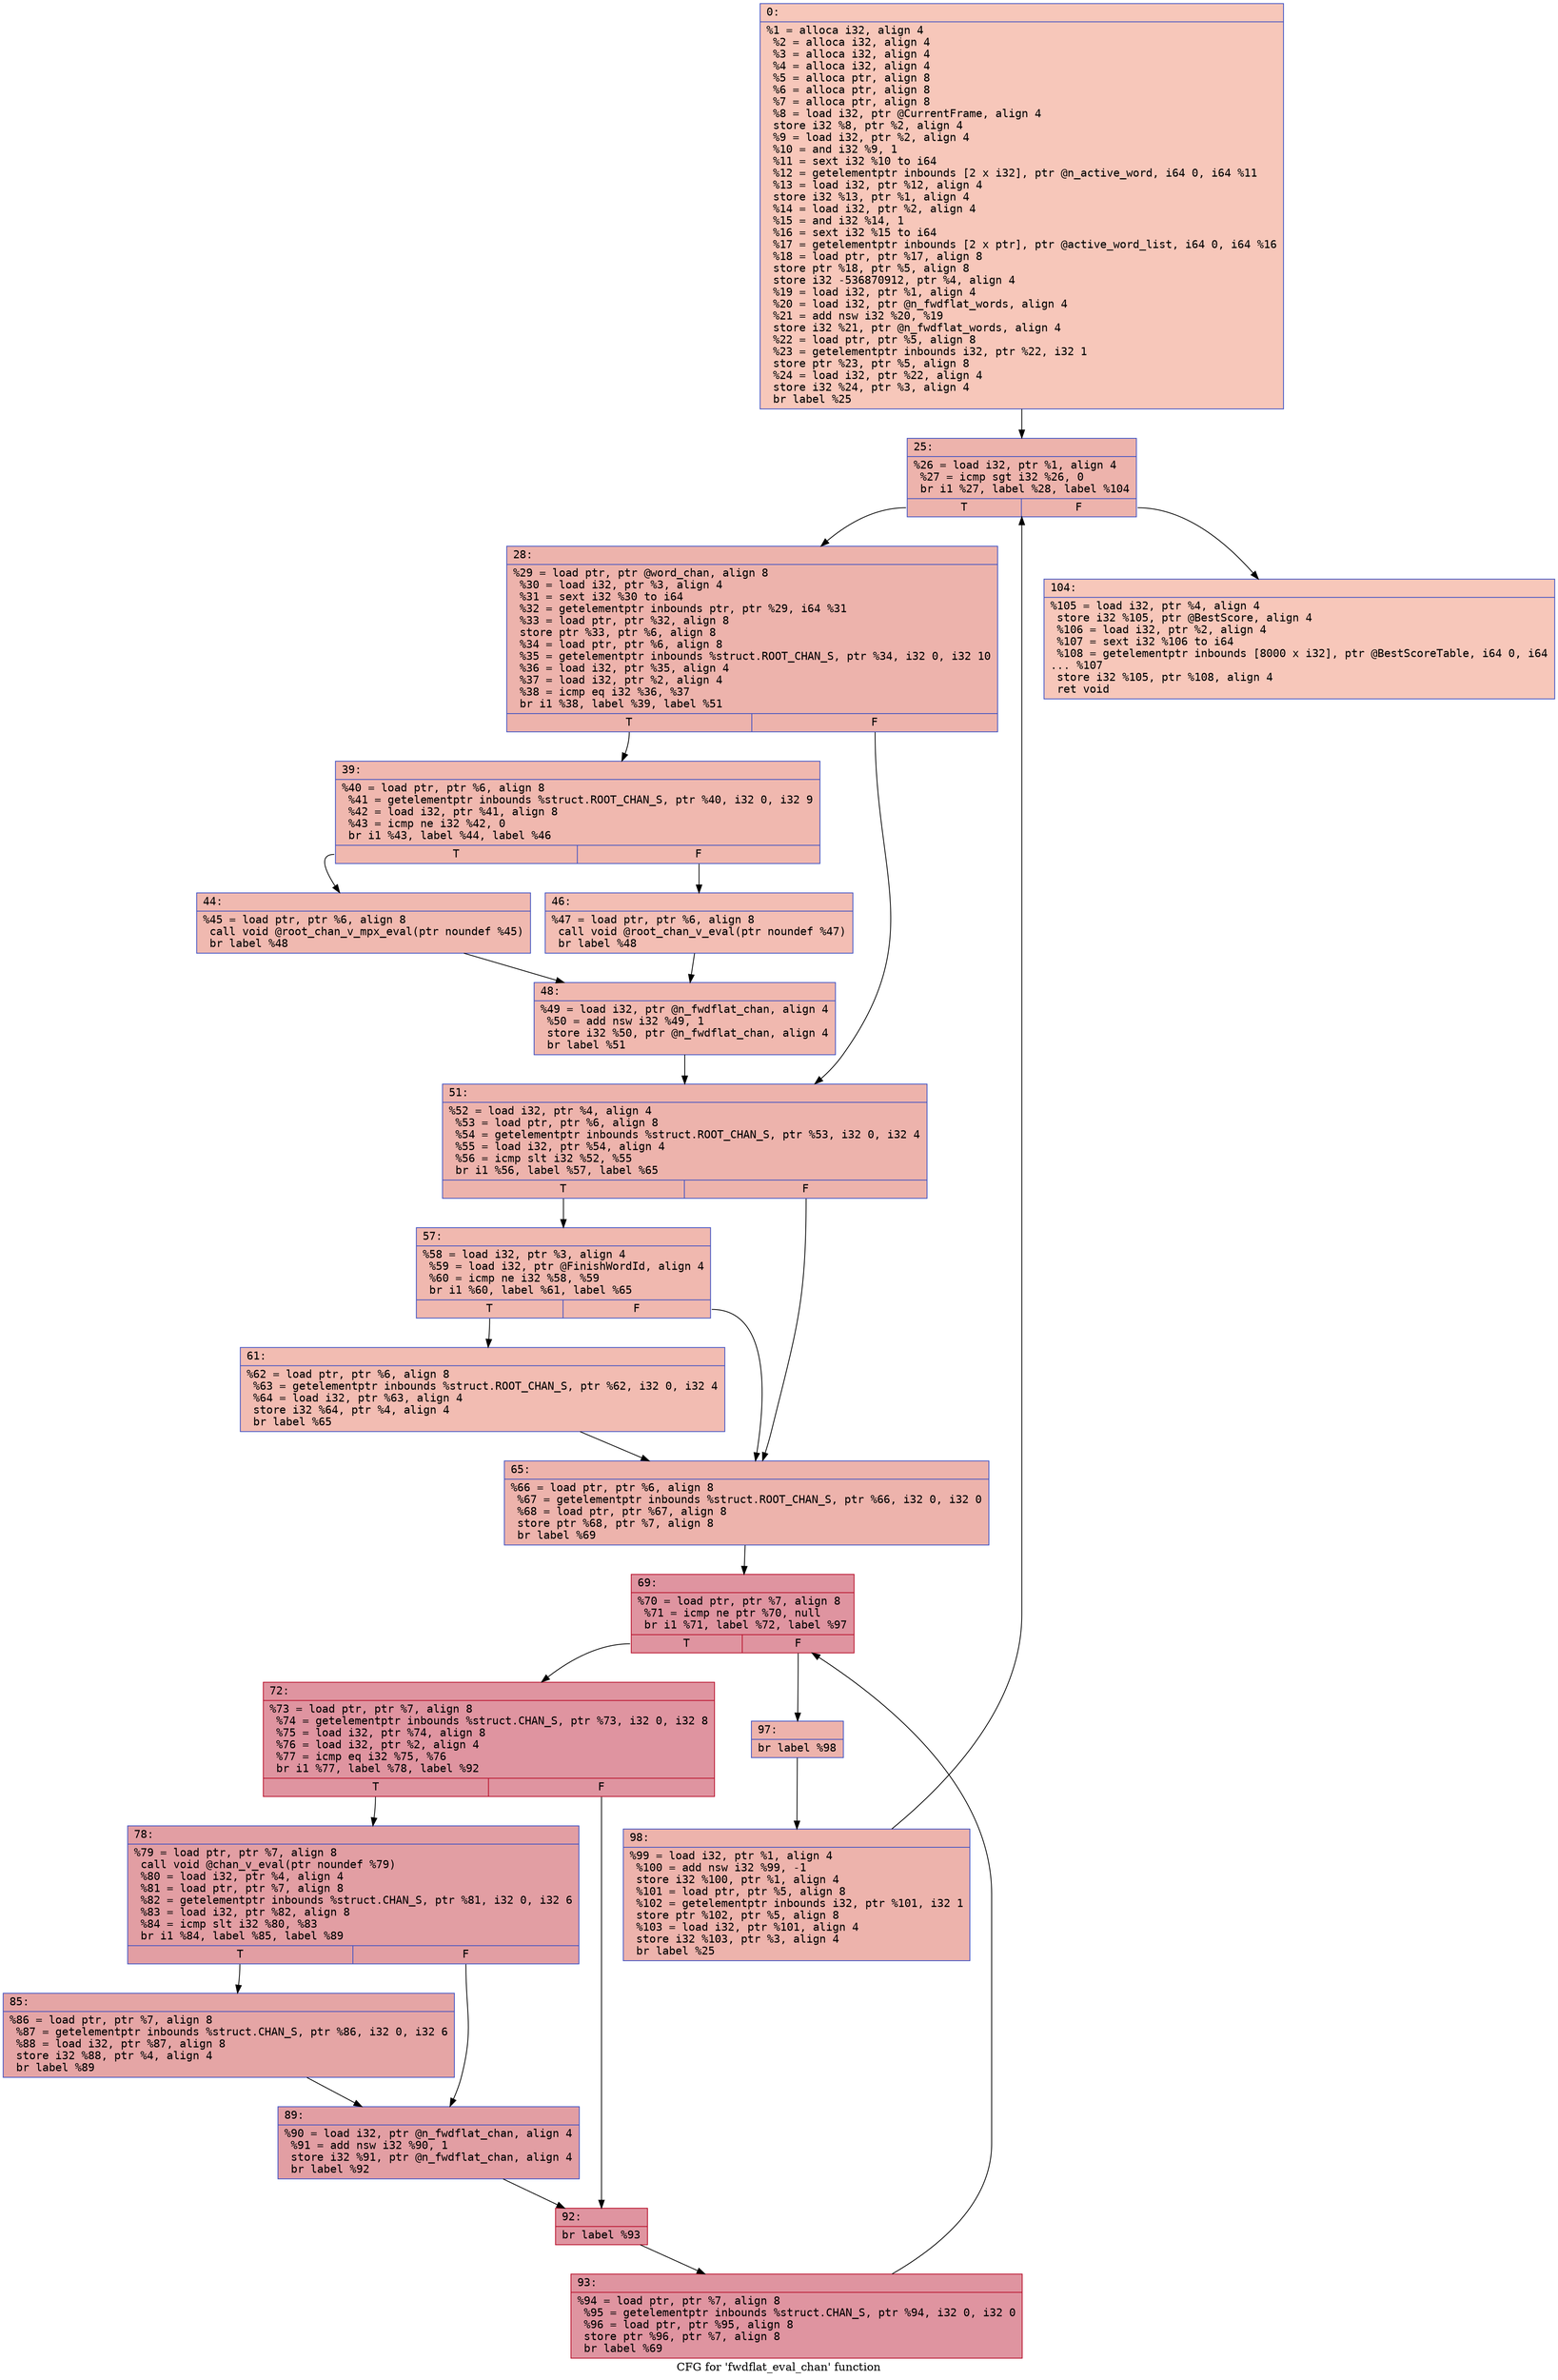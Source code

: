 digraph "CFG for 'fwdflat_eval_chan' function" {
	label="CFG for 'fwdflat_eval_chan' function";

	Node0x60000200e6c0 [shape=record,color="#3d50c3ff", style=filled, fillcolor="#ec7f6370" fontname="Courier",label="{0:\l|  %1 = alloca i32, align 4\l  %2 = alloca i32, align 4\l  %3 = alloca i32, align 4\l  %4 = alloca i32, align 4\l  %5 = alloca ptr, align 8\l  %6 = alloca ptr, align 8\l  %7 = alloca ptr, align 8\l  %8 = load i32, ptr @CurrentFrame, align 4\l  store i32 %8, ptr %2, align 4\l  %9 = load i32, ptr %2, align 4\l  %10 = and i32 %9, 1\l  %11 = sext i32 %10 to i64\l  %12 = getelementptr inbounds [2 x i32], ptr @n_active_word, i64 0, i64 %11\l  %13 = load i32, ptr %12, align 4\l  store i32 %13, ptr %1, align 4\l  %14 = load i32, ptr %2, align 4\l  %15 = and i32 %14, 1\l  %16 = sext i32 %15 to i64\l  %17 = getelementptr inbounds [2 x ptr], ptr @active_word_list, i64 0, i64 %16\l  %18 = load ptr, ptr %17, align 8\l  store ptr %18, ptr %5, align 8\l  store i32 -536870912, ptr %4, align 4\l  %19 = load i32, ptr %1, align 4\l  %20 = load i32, ptr @n_fwdflat_words, align 4\l  %21 = add nsw i32 %20, %19\l  store i32 %21, ptr @n_fwdflat_words, align 4\l  %22 = load ptr, ptr %5, align 8\l  %23 = getelementptr inbounds i32, ptr %22, i32 1\l  store ptr %23, ptr %5, align 8\l  %24 = load i32, ptr %22, align 4\l  store i32 %24, ptr %3, align 4\l  br label %25\l}"];
	Node0x60000200e6c0 -> Node0x60000200e710[tooltip="0 -> 25\nProbability 100.00%" ];
	Node0x60000200e710 [shape=record,color="#3d50c3ff", style=filled, fillcolor="#d6524470" fontname="Courier",label="{25:\l|  %26 = load i32, ptr %1, align 4\l  %27 = icmp sgt i32 %26, 0\l  br i1 %27, label %28, label %104\l|{<s0>T|<s1>F}}"];
	Node0x60000200e710:s0 -> Node0x60000200e760[tooltip="25 -> 28\nProbability 96.88%" ];
	Node0x60000200e710:s1 -> Node0x60000200ed00[tooltip="25 -> 104\nProbability 3.12%" ];
	Node0x60000200e760 [shape=record,color="#3d50c3ff", style=filled, fillcolor="#d6524470" fontname="Courier",label="{28:\l|  %29 = load ptr, ptr @word_chan, align 8\l  %30 = load i32, ptr %3, align 4\l  %31 = sext i32 %30 to i64\l  %32 = getelementptr inbounds ptr, ptr %29, i64 %31\l  %33 = load ptr, ptr %32, align 8\l  store ptr %33, ptr %6, align 8\l  %34 = load ptr, ptr %6, align 8\l  %35 = getelementptr inbounds %struct.ROOT_CHAN_S, ptr %34, i32 0, i32 10\l  %36 = load i32, ptr %35, align 4\l  %37 = load i32, ptr %2, align 4\l  %38 = icmp eq i32 %36, %37\l  br i1 %38, label %39, label %51\l|{<s0>T|<s1>F}}"];
	Node0x60000200e760:s0 -> Node0x60000200e7b0[tooltip="28 -> 39\nProbability 50.00%" ];
	Node0x60000200e760:s1 -> Node0x60000200e8f0[tooltip="28 -> 51\nProbability 50.00%" ];
	Node0x60000200e7b0 [shape=record,color="#3d50c3ff", style=filled, fillcolor="#dc5d4a70" fontname="Courier",label="{39:\l|  %40 = load ptr, ptr %6, align 8\l  %41 = getelementptr inbounds %struct.ROOT_CHAN_S, ptr %40, i32 0, i32 9\l  %42 = load i32, ptr %41, align 8\l  %43 = icmp ne i32 %42, 0\l  br i1 %43, label %44, label %46\l|{<s0>T|<s1>F}}"];
	Node0x60000200e7b0:s0 -> Node0x60000200e800[tooltip="39 -> 44\nProbability 62.50%" ];
	Node0x60000200e7b0:s1 -> Node0x60000200e850[tooltip="39 -> 46\nProbability 37.50%" ];
	Node0x60000200e800 [shape=record,color="#3d50c3ff", style=filled, fillcolor="#de614d70" fontname="Courier",label="{44:\l|  %45 = load ptr, ptr %6, align 8\l  call void @root_chan_v_mpx_eval(ptr noundef %45)\l  br label %48\l}"];
	Node0x60000200e800 -> Node0x60000200e8a0[tooltip="44 -> 48\nProbability 100.00%" ];
	Node0x60000200e850 [shape=record,color="#3d50c3ff", style=filled, fillcolor="#e36c5570" fontname="Courier",label="{46:\l|  %47 = load ptr, ptr %6, align 8\l  call void @root_chan_v_eval(ptr noundef %47)\l  br label %48\l}"];
	Node0x60000200e850 -> Node0x60000200e8a0[tooltip="46 -> 48\nProbability 100.00%" ];
	Node0x60000200e8a0 [shape=record,color="#3d50c3ff", style=filled, fillcolor="#dc5d4a70" fontname="Courier",label="{48:\l|  %49 = load i32, ptr @n_fwdflat_chan, align 4\l  %50 = add nsw i32 %49, 1\l  store i32 %50, ptr @n_fwdflat_chan, align 4\l  br label %51\l}"];
	Node0x60000200e8a0 -> Node0x60000200e8f0[tooltip="48 -> 51\nProbability 100.00%" ];
	Node0x60000200e8f0 [shape=record,color="#3d50c3ff", style=filled, fillcolor="#d6524470" fontname="Courier",label="{51:\l|  %52 = load i32, ptr %4, align 4\l  %53 = load ptr, ptr %6, align 8\l  %54 = getelementptr inbounds %struct.ROOT_CHAN_S, ptr %53, i32 0, i32 4\l  %55 = load i32, ptr %54, align 4\l  %56 = icmp slt i32 %52, %55\l  br i1 %56, label %57, label %65\l|{<s0>T|<s1>F}}"];
	Node0x60000200e8f0:s0 -> Node0x60000200e940[tooltip="51 -> 57\nProbability 50.00%" ];
	Node0x60000200e8f0:s1 -> Node0x60000200e9e0[tooltip="51 -> 65\nProbability 50.00%" ];
	Node0x60000200e940 [shape=record,color="#3d50c3ff", style=filled, fillcolor="#dc5d4a70" fontname="Courier",label="{57:\l|  %58 = load i32, ptr %3, align 4\l  %59 = load i32, ptr @FinishWordId, align 4\l  %60 = icmp ne i32 %58, %59\l  br i1 %60, label %61, label %65\l|{<s0>T|<s1>F}}"];
	Node0x60000200e940:s0 -> Node0x60000200e990[tooltip="57 -> 61\nProbability 50.00%" ];
	Node0x60000200e940:s1 -> Node0x60000200e9e0[tooltip="57 -> 65\nProbability 50.00%" ];
	Node0x60000200e990 [shape=record,color="#3d50c3ff", style=filled, fillcolor="#e1675170" fontname="Courier",label="{61:\l|  %62 = load ptr, ptr %6, align 8\l  %63 = getelementptr inbounds %struct.ROOT_CHAN_S, ptr %62, i32 0, i32 4\l  %64 = load i32, ptr %63, align 4\l  store i32 %64, ptr %4, align 4\l  br label %65\l}"];
	Node0x60000200e990 -> Node0x60000200e9e0[tooltip="61 -> 65\nProbability 100.00%" ];
	Node0x60000200e9e0 [shape=record,color="#3d50c3ff", style=filled, fillcolor="#d6524470" fontname="Courier",label="{65:\l|  %66 = load ptr, ptr %6, align 8\l  %67 = getelementptr inbounds %struct.ROOT_CHAN_S, ptr %66, i32 0, i32 0\l  %68 = load ptr, ptr %67, align 8\l  store ptr %68, ptr %7, align 8\l  br label %69\l}"];
	Node0x60000200e9e0 -> Node0x60000200ea30[tooltip="65 -> 69\nProbability 100.00%" ];
	Node0x60000200ea30 [shape=record,color="#b70d28ff", style=filled, fillcolor="#b70d2870" fontname="Courier",label="{69:\l|  %70 = load ptr, ptr %7, align 8\l  %71 = icmp ne ptr %70, null\l  br i1 %71, label %72, label %97\l|{<s0>T|<s1>F}}"];
	Node0x60000200ea30:s0 -> Node0x60000200ea80[tooltip="69 -> 72\nProbability 96.88%" ];
	Node0x60000200ea30:s1 -> Node0x60000200ec60[tooltip="69 -> 97\nProbability 3.12%" ];
	Node0x60000200ea80 [shape=record,color="#b70d28ff", style=filled, fillcolor="#b70d2870" fontname="Courier",label="{72:\l|  %73 = load ptr, ptr %7, align 8\l  %74 = getelementptr inbounds %struct.CHAN_S, ptr %73, i32 0, i32 8\l  %75 = load i32, ptr %74, align 8\l  %76 = load i32, ptr %2, align 4\l  %77 = icmp eq i32 %75, %76\l  br i1 %77, label %78, label %92\l|{<s0>T|<s1>F}}"];
	Node0x60000200ea80:s0 -> Node0x60000200ead0[tooltip="72 -> 78\nProbability 50.00%" ];
	Node0x60000200ea80:s1 -> Node0x60000200ebc0[tooltip="72 -> 92\nProbability 50.00%" ];
	Node0x60000200ead0 [shape=record,color="#3d50c3ff", style=filled, fillcolor="#be242e70" fontname="Courier",label="{78:\l|  %79 = load ptr, ptr %7, align 8\l  call void @chan_v_eval(ptr noundef %79)\l  %80 = load i32, ptr %4, align 4\l  %81 = load ptr, ptr %7, align 8\l  %82 = getelementptr inbounds %struct.CHAN_S, ptr %81, i32 0, i32 6\l  %83 = load i32, ptr %82, align 8\l  %84 = icmp slt i32 %80, %83\l  br i1 %84, label %85, label %89\l|{<s0>T|<s1>F}}"];
	Node0x60000200ead0:s0 -> Node0x60000200eb20[tooltip="78 -> 85\nProbability 50.00%" ];
	Node0x60000200ead0:s1 -> Node0x60000200eb70[tooltip="78 -> 89\nProbability 50.00%" ];
	Node0x60000200eb20 [shape=record,color="#3d50c3ff", style=filled, fillcolor="#c5333470" fontname="Courier",label="{85:\l|  %86 = load ptr, ptr %7, align 8\l  %87 = getelementptr inbounds %struct.CHAN_S, ptr %86, i32 0, i32 6\l  %88 = load i32, ptr %87, align 8\l  store i32 %88, ptr %4, align 4\l  br label %89\l}"];
	Node0x60000200eb20 -> Node0x60000200eb70[tooltip="85 -> 89\nProbability 100.00%" ];
	Node0x60000200eb70 [shape=record,color="#3d50c3ff", style=filled, fillcolor="#be242e70" fontname="Courier",label="{89:\l|  %90 = load i32, ptr @n_fwdflat_chan, align 4\l  %91 = add nsw i32 %90, 1\l  store i32 %91, ptr @n_fwdflat_chan, align 4\l  br label %92\l}"];
	Node0x60000200eb70 -> Node0x60000200ebc0[tooltip="89 -> 92\nProbability 100.00%" ];
	Node0x60000200ebc0 [shape=record,color="#b70d28ff", style=filled, fillcolor="#b70d2870" fontname="Courier",label="{92:\l|  br label %93\l}"];
	Node0x60000200ebc0 -> Node0x60000200ec10[tooltip="92 -> 93\nProbability 100.00%" ];
	Node0x60000200ec10 [shape=record,color="#b70d28ff", style=filled, fillcolor="#b70d2870" fontname="Courier",label="{93:\l|  %94 = load ptr, ptr %7, align 8\l  %95 = getelementptr inbounds %struct.CHAN_S, ptr %94, i32 0, i32 0\l  %96 = load ptr, ptr %95, align 8\l  store ptr %96, ptr %7, align 8\l  br label %69\l}"];
	Node0x60000200ec10 -> Node0x60000200ea30[tooltip="93 -> 69\nProbability 100.00%" ];
	Node0x60000200ec60 [shape=record,color="#3d50c3ff", style=filled, fillcolor="#d6524470" fontname="Courier",label="{97:\l|  br label %98\l}"];
	Node0x60000200ec60 -> Node0x60000200ecb0[tooltip="97 -> 98\nProbability 100.00%" ];
	Node0x60000200ecb0 [shape=record,color="#3d50c3ff", style=filled, fillcolor="#d6524470" fontname="Courier",label="{98:\l|  %99 = load i32, ptr %1, align 4\l  %100 = add nsw i32 %99, -1\l  store i32 %100, ptr %1, align 4\l  %101 = load ptr, ptr %5, align 8\l  %102 = getelementptr inbounds i32, ptr %101, i32 1\l  store ptr %102, ptr %5, align 8\l  %103 = load i32, ptr %101, align 4\l  store i32 %103, ptr %3, align 4\l  br label %25\l}"];
	Node0x60000200ecb0 -> Node0x60000200e710[tooltip="98 -> 25\nProbability 100.00%" ];
	Node0x60000200ed00 [shape=record,color="#3d50c3ff", style=filled, fillcolor="#ec7f6370" fontname="Courier",label="{104:\l|  %105 = load i32, ptr %4, align 4\l  store i32 %105, ptr @BestScore, align 4\l  %106 = load i32, ptr %2, align 4\l  %107 = sext i32 %106 to i64\l  %108 = getelementptr inbounds [8000 x i32], ptr @BestScoreTable, i64 0, i64\l... %107\l  store i32 %105, ptr %108, align 4\l  ret void\l}"];
}
